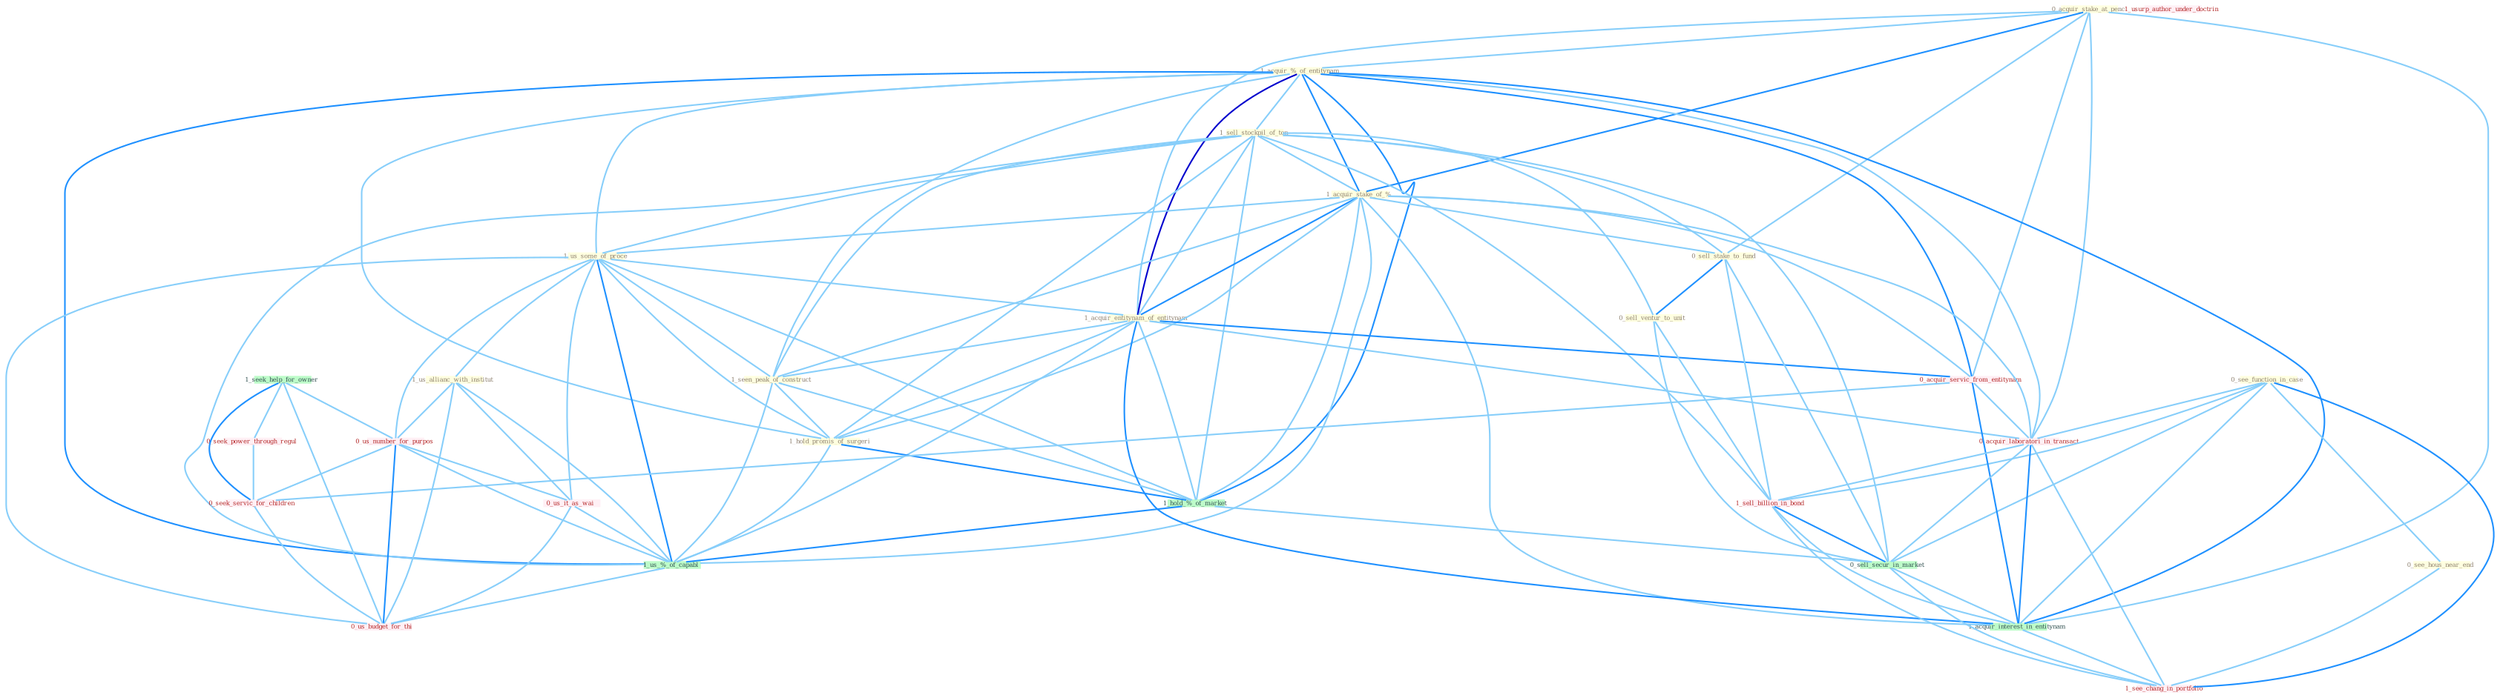 Graph G{ 
    node
    [shape=polygon,style=filled,width=.5,height=.06,color="#BDFCC9",fixedsize=true,fontsize=4,
    fontcolor="#2f4f4f"];
    {node
    [color="#ffffe0", fontcolor="#8b7d6b"] "0_acquir_stake_at_penc " "1_acquir_%_of_entitynam " "1_sell_stockpil_of_ton " "1_acquir_stake_of_% " "0_see_function_in_case " "1_us_some_of_proce " "0_see_hous_near_end " "1_acquir_entitynam_of_entitynam " "0_sell_stake_to_fund " "0_sell_ventur_to_unit " "1_us_allianc_with_institut " "1_seen_peak_of_construct " "1_hold_promis_of_surgeri "}
{node [color="#fff0f5", fontcolor="#b22222"] "0_acquir_servic_from_entitynam " "0_seek_power_through_regul " "0_us_number_for_purpos " "0_acquir_laboratori_in_transact " "1_sell_billion_in_bond " "0_us_it_as_wai " "1_usurp_author_under_doctrin " "0_seek_servic_for_children " "1_see_chang_in_portfolio " "0_us_budget_for_thi "}
edge [color="#B0E2FF"];

	"0_acquir_stake_at_penc " -- "1_acquir_%_of_entitynam " [w="1", color="#87cefa" ];
	"0_acquir_stake_at_penc " -- "1_acquir_stake_of_% " [w="2", color="#1e90ff" , len=0.8];
	"0_acquir_stake_at_penc " -- "1_acquir_entitynam_of_entitynam " [w="1", color="#87cefa" ];
	"0_acquir_stake_at_penc " -- "0_sell_stake_to_fund " [w="1", color="#87cefa" ];
	"0_acquir_stake_at_penc " -- "0_acquir_servic_from_entitynam " [w="1", color="#87cefa" ];
	"0_acquir_stake_at_penc " -- "0_acquir_laboratori_in_transact " [w="1", color="#87cefa" ];
	"0_acquir_stake_at_penc " -- "1_acquir_interest_in_entitynam " [w="1", color="#87cefa" ];
	"1_acquir_%_of_entitynam " -- "1_sell_stockpil_of_ton " [w="1", color="#87cefa" ];
	"1_acquir_%_of_entitynam " -- "1_acquir_stake_of_% " [w="2", color="#1e90ff" , len=0.8];
	"1_acquir_%_of_entitynam " -- "1_us_some_of_proce " [w="1", color="#87cefa" ];
	"1_acquir_%_of_entitynam " -- "1_acquir_entitynam_of_entitynam " [w="3", color="#0000cd" , len=0.6];
	"1_acquir_%_of_entitynam " -- "1_seen_peak_of_construct " [w="1", color="#87cefa" ];
	"1_acquir_%_of_entitynam " -- "1_hold_promis_of_surgeri " [w="1", color="#87cefa" ];
	"1_acquir_%_of_entitynam " -- "0_acquir_servic_from_entitynam " [w="2", color="#1e90ff" , len=0.8];
	"1_acquir_%_of_entitynam " -- "1_hold_%_of_market " [w="2", color="#1e90ff" , len=0.8];
	"1_acquir_%_of_entitynam " -- "0_acquir_laboratori_in_transact " [w="1", color="#87cefa" ];
	"1_acquir_%_of_entitynam " -- "1_us_%_of_capabl " [w="2", color="#1e90ff" , len=0.8];
	"1_acquir_%_of_entitynam " -- "1_acquir_interest_in_entitynam " [w="2", color="#1e90ff" , len=0.8];
	"1_sell_stockpil_of_ton " -- "1_acquir_stake_of_% " [w="1", color="#87cefa" ];
	"1_sell_stockpil_of_ton " -- "1_us_some_of_proce " [w="1", color="#87cefa" ];
	"1_sell_stockpil_of_ton " -- "1_acquir_entitynam_of_entitynam " [w="1", color="#87cefa" ];
	"1_sell_stockpil_of_ton " -- "0_sell_stake_to_fund " [w="1", color="#87cefa" ];
	"1_sell_stockpil_of_ton " -- "0_sell_ventur_to_unit " [w="1", color="#87cefa" ];
	"1_sell_stockpil_of_ton " -- "1_seen_peak_of_construct " [w="1", color="#87cefa" ];
	"1_sell_stockpil_of_ton " -- "1_hold_promis_of_surgeri " [w="1", color="#87cefa" ];
	"1_sell_stockpil_of_ton " -- "1_hold_%_of_market " [w="1", color="#87cefa" ];
	"1_sell_stockpil_of_ton " -- "1_sell_billion_in_bond " [w="1", color="#87cefa" ];
	"1_sell_stockpil_of_ton " -- "1_us_%_of_capabl " [w="1", color="#87cefa" ];
	"1_sell_stockpil_of_ton " -- "0_sell_secur_in_market " [w="1", color="#87cefa" ];
	"1_acquir_stake_of_% " -- "1_us_some_of_proce " [w="1", color="#87cefa" ];
	"1_acquir_stake_of_% " -- "1_acquir_entitynam_of_entitynam " [w="2", color="#1e90ff" , len=0.8];
	"1_acquir_stake_of_% " -- "0_sell_stake_to_fund " [w="1", color="#87cefa" ];
	"1_acquir_stake_of_% " -- "1_seen_peak_of_construct " [w="1", color="#87cefa" ];
	"1_acquir_stake_of_% " -- "1_hold_promis_of_surgeri " [w="1", color="#87cefa" ];
	"1_acquir_stake_of_% " -- "0_acquir_servic_from_entitynam " [w="1", color="#87cefa" ];
	"1_acquir_stake_of_% " -- "1_hold_%_of_market " [w="1", color="#87cefa" ];
	"1_acquir_stake_of_% " -- "0_acquir_laboratori_in_transact " [w="1", color="#87cefa" ];
	"1_acquir_stake_of_% " -- "1_us_%_of_capabl " [w="1", color="#87cefa" ];
	"1_acquir_stake_of_% " -- "1_acquir_interest_in_entitynam " [w="1", color="#87cefa" ];
	"0_see_function_in_case " -- "0_see_hous_near_end " [w="1", color="#87cefa" ];
	"0_see_function_in_case " -- "0_acquir_laboratori_in_transact " [w="1", color="#87cefa" ];
	"0_see_function_in_case " -- "1_sell_billion_in_bond " [w="1", color="#87cefa" ];
	"0_see_function_in_case " -- "0_sell_secur_in_market " [w="1", color="#87cefa" ];
	"0_see_function_in_case " -- "1_acquir_interest_in_entitynam " [w="1", color="#87cefa" ];
	"0_see_function_in_case " -- "1_see_chang_in_portfolio " [w="2", color="#1e90ff" , len=0.8];
	"1_us_some_of_proce " -- "1_acquir_entitynam_of_entitynam " [w="1", color="#87cefa" ];
	"1_us_some_of_proce " -- "1_us_allianc_with_institut " [w="1", color="#87cefa" ];
	"1_us_some_of_proce " -- "1_seen_peak_of_construct " [w="1", color="#87cefa" ];
	"1_us_some_of_proce " -- "1_hold_promis_of_surgeri " [w="1", color="#87cefa" ];
	"1_us_some_of_proce " -- "1_hold_%_of_market " [w="1", color="#87cefa" ];
	"1_us_some_of_proce " -- "0_us_number_for_purpos " [w="1", color="#87cefa" ];
	"1_us_some_of_proce " -- "0_us_it_as_wai " [w="1", color="#87cefa" ];
	"1_us_some_of_proce " -- "1_us_%_of_capabl " [w="2", color="#1e90ff" , len=0.8];
	"1_us_some_of_proce " -- "0_us_budget_for_thi " [w="1", color="#87cefa" ];
	"0_see_hous_near_end " -- "1_see_chang_in_portfolio " [w="1", color="#87cefa" ];
	"1_acquir_entitynam_of_entitynam " -- "1_seen_peak_of_construct " [w="1", color="#87cefa" ];
	"1_acquir_entitynam_of_entitynam " -- "1_hold_promis_of_surgeri " [w="1", color="#87cefa" ];
	"1_acquir_entitynam_of_entitynam " -- "0_acquir_servic_from_entitynam " [w="2", color="#1e90ff" , len=0.8];
	"1_acquir_entitynam_of_entitynam " -- "1_hold_%_of_market " [w="1", color="#87cefa" ];
	"1_acquir_entitynam_of_entitynam " -- "0_acquir_laboratori_in_transact " [w="1", color="#87cefa" ];
	"1_acquir_entitynam_of_entitynam " -- "1_us_%_of_capabl " [w="1", color="#87cefa" ];
	"1_acquir_entitynam_of_entitynam " -- "1_acquir_interest_in_entitynam " [w="2", color="#1e90ff" , len=0.8];
	"0_sell_stake_to_fund " -- "0_sell_ventur_to_unit " [w="2", color="#1e90ff" , len=0.8];
	"0_sell_stake_to_fund " -- "1_sell_billion_in_bond " [w="1", color="#87cefa" ];
	"0_sell_stake_to_fund " -- "0_sell_secur_in_market " [w="1", color="#87cefa" ];
	"0_sell_ventur_to_unit " -- "1_sell_billion_in_bond " [w="1", color="#87cefa" ];
	"0_sell_ventur_to_unit " -- "0_sell_secur_in_market " [w="1", color="#87cefa" ];
	"1_us_allianc_with_institut " -- "0_us_number_for_purpos " [w="1", color="#87cefa" ];
	"1_us_allianc_with_institut " -- "0_us_it_as_wai " [w="1", color="#87cefa" ];
	"1_us_allianc_with_institut " -- "1_us_%_of_capabl " [w="1", color="#87cefa" ];
	"1_us_allianc_with_institut " -- "0_us_budget_for_thi " [w="1", color="#87cefa" ];
	"1_seen_peak_of_construct " -- "1_hold_promis_of_surgeri " [w="1", color="#87cefa" ];
	"1_seen_peak_of_construct " -- "1_hold_%_of_market " [w="1", color="#87cefa" ];
	"1_seen_peak_of_construct " -- "1_us_%_of_capabl " [w="1", color="#87cefa" ];
	"1_hold_promis_of_surgeri " -- "1_hold_%_of_market " [w="2", color="#1e90ff" , len=0.8];
	"1_hold_promis_of_surgeri " -- "1_us_%_of_capabl " [w="1", color="#87cefa" ];
	"1_seek_help_for_owner " -- "0_seek_power_through_regul " [w="1", color="#87cefa" ];
	"1_seek_help_for_owner " -- "0_us_number_for_purpos " [w="1", color="#87cefa" ];
	"1_seek_help_for_owner " -- "0_seek_servic_for_children " [w="2", color="#1e90ff" , len=0.8];
	"1_seek_help_for_owner " -- "0_us_budget_for_thi " [w="1", color="#87cefa" ];
	"0_acquir_servic_from_entitynam " -- "0_acquir_laboratori_in_transact " [w="1", color="#87cefa" ];
	"0_acquir_servic_from_entitynam " -- "1_acquir_interest_in_entitynam " [w="2", color="#1e90ff" , len=0.8];
	"0_acquir_servic_from_entitynam " -- "0_seek_servic_for_children " [w="1", color="#87cefa" ];
	"1_hold_%_of_market " -- "1_us_%_of_capabl " [w="2", color="#1e90ff" , len=0.8];
	"1_hold_%_of_market " -- "0_sell_secur_in_market " [w="1", color="#87cefa" ];
	"0_seek_power_through_regul " -- "0_seek_servic_for_children " [w="1", color="#87cefa" ];
	"0_us_number_for_purpos " -- "0_us_it_as_wai " [w="1", color="#87cefa" ];
	"0_us_number_for_purpos " -- "1_us_%_of_capabl " [w="1", color="#87cefa" ];
	"0_us_number_for_purpos " -- "0_seek_servic_for_children " [w="1", color="#87cefa" ];
	"0_us_number_for_purpos " -- "0_us_budget_for_thi " [w="2", color="#1e90ff" , len=0.8];
	"0_acquir_laboratori_in_transact " -- "1_sell_billion_in_bond " [w="1", color="#87cefa" ];
	"0_acquir_laboratori_in_transact " -- "0_sell_secur_in_market " [w="1", color="#87cefa" ];
	"0_acquir_laboratori_in_transact " -- "1_acquir_interest_in_entitynam " [w="2", color="#1e90ff" , len=0.8];
	"0_acquir_laboratori_in_transact " -- "1_see_chang_in_portfolio " [w="1", color="#87cefa" ];
	"1_sell_billion_in_bond " -- "0_sell_secur_in_market " [w="2", color="#1e90ff" , len=0.8];
	"1_sell_billion_in_bond " -- "1_acquir_interest_in_entitynam " [w="1", color="#87cefa" ];
	"1_sell_billion_in_bond " -- "1_see_chang_in_portfolio " [w="1", color="#87cefa" ];
	"0_us_it_as_wai " -- "1_us_%_of_capabl " [w="1", color="#87cefa" ];
	"0_us_it_as_wai " -- "0_us_budget_for_thi " [w="1", color="#87cefa" ];
	"1_us_%_of_capabl " -- "0_us_budget_for_thi " [w="1", color="#87cefa" ];
	"0_sell_secur_in_market " -- "1_acquir_interest_in_entitynam " [w="1", color="#87cefa" ];
	"0_sell_secur_in_market " -- "1_see_chang_in_portfolio " [w="1", color="#87cefa" ];
	"1_acquir_interest_in_entitynam " -- "1_see_chang_in_portfolio " [w="1", color="#87cefa" ];
	"0_seek_servic_for_children " -- "0_us_budget_for_thi " [w="1", color="#87cefa" ];
}
